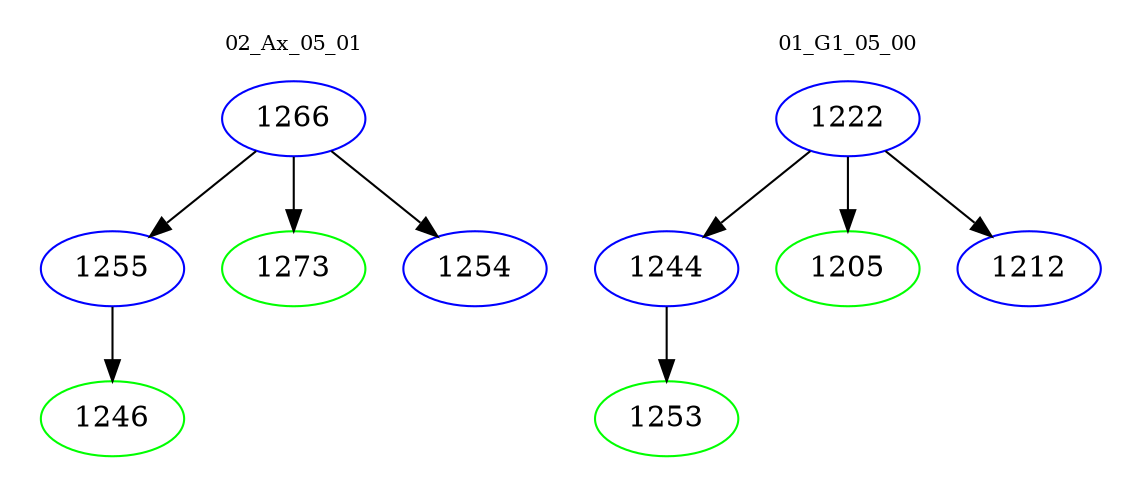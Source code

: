 digraph{
subgraph cluster_0 {
color = white
label = "02_Ax_05_01";
fontsize=10;
T0_1266 [label="1266", color="blue"]
T0_1266 -> T0_1255 [color="black"]
T0_1255 [label="1255", color="blue"]
T0_1255 -> T0_1246 [color="black"]
T0_1246 [label="1246", color="green"]
T0_1266 -> T0_1273 [color="black"]
T0_1273 [label="1273", color="green"]
T0_1266 -> T0_1254 [color="black"]
T0_1254 [label="1254", color="blue"]
}
subgraph cluster_1 {
color = white
label = "01_G1_05_00";
fontsize=10;
T1_1222 [label="1222", color="blue"]
T1_1222 -> T1_1244 [color="black"]
T1_1244 [label="1244", color="blue"]
T1_1244 -> T1_1253 [color="black"]
T1_1253 [label="1253", color="green"]
T1_1222 -> T1_1205 [color="black"]
T1_1205 [label="1205", color="green"]
T1_1222 -> T1_1212 [color="black"]
T1_1212 [label="1212", color="blue"]
}
}
